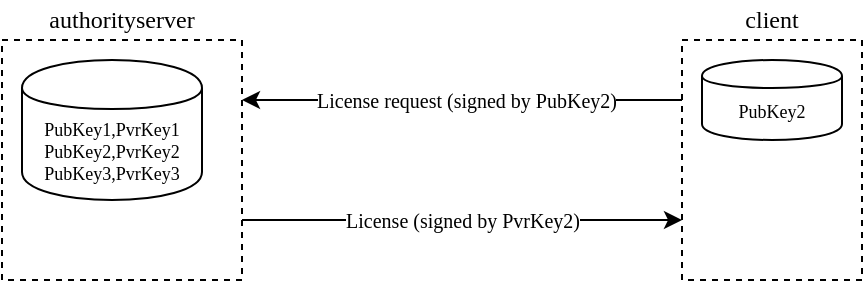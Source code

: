 <mxfile version="12.2.6" type="device" pages="1"><diagram id="M39tBPwUJslElx50xoXs" name="Page-1"><mxGraphModel dx="941" dy="517" grid="1" gridSize="10" guides="1" tooltips="1" connect="1" arrows="1" fold="1" page="1" pageScale="1" pageWidth="826" pageHeight="1169" math="0" shadow="0"><root><mxCell id="0"/><mxCell id="1" parent="0"/><mxCell id="X1Ja61XiFEj5mHiCu6dG-1" value="" style="rounded=0;whiteSpace=wrap;html=1;fillColor=none;dashed=1;fontFamily=Times New Roman;" vertex="1" parent="1"><mxGeometry x="40" y="40" width="120" height="120" as="geometry"/></mxCell><mxCell id="X1Ja61XiFEj5mHiCu6dG-2" value="" style="rounded=0;whiteSpace=wrap;html=1;fillColor=none;dashed=1;fontFamily=Times New Roman;" vertex="1" parent="1"><mxGeometry x="380" y="40" width="90" height="120" as="geometry"/></mxCell><mxCell id="X1Ja61XiFEj5mHiCu6dG-3" value="" style="endArrow=classic;html=1;exitX=0;exitY=0.25;exitDx=0;exitDy=0;entryX=1;entryY=0.25;entryDx=0;entryDy=0;fontFamily=Times New Roman;" edge="1" parent="1" source="X1Ja61XiFEj5mHiCu6dG-2" target="X1Ja61XiFEj5mHiCu6dG-1"><mxGeometry width="50" height="50" relative="1" as="geometry"><mxPoint x="40" y="290" as="sourcePoint"/><mxPoint x="90" y="240" as="targetPoint"/></mxGeometry></mxCell><mxCell id="X1Ja61XiFEj5mHiCu6dG-5" value="License request (signed by PubKey2)" style="text;html=1;resizable=0;points=[];align=center;verticalAlign=middle;labelBackgroundColor=#ffffff;fontSize=10;fontFamily=Times New Roman;" vertex="1" connectable="0" parent="X1Ja61XiFEj5mHiCu6dG-3"><mxGeometry x="0.179" y="-1" relative="1" as="geometry"><mxPoint x="21.5" y="1" as="offset"/></mxGeometry></mxCell><mxCell id="X1Ja61XiFEj5mHiCu6dG-11" value="&lt;div style=&quot;font-size: 9px&quot;&gt;&lt;font style=&quot;font-size: 9px&quot;&gt;PubKey1,PvrKey1&lt;br&gt;PubKey2,PvrKey2&lt;/font&gt;&lt;font style=&quot;font-size: 9px&quot;&gt;&lt;br&gt;PubKey3,PvrKey3&lt;/font&gt;&lt;/div&gt;" style="shape=cylinder;whiteSpace=wrap;html=1;boundedLbl=1;backgroundOutline=1;fillColor=none;fontFamily=Times New Roman;" vertex="1" parent="1"><mxGeometry x="50" y="50" width="90" height="70" as="geometry"/></mxCell><mxCell id="X1Ja61XiFEj5mHiCu6dG-12" value="&lt;div style=&quot;font-size: 9px&quot;&gt;&lt;font style=&quot;font-size: 9px&quot;&gt;PubKey2&lt;/font&gt;&lt;/div&gt;" style="shape=cylinder;whiteSpace=wrap;html=1;boundedLbl=1;backgroundOutline=1;fillColor=none;fontFamily=Times New Roman;" vertex="1" parent="1"><mxGeometry x="390" y="50" width="70" height="40" as="geometry"/></mxCell><mxCell id="X1Ja61XiFEj5mHiCu6dG-13" value="authorityserver" style="text;html=1;strokeColor=none;fillColor=none;align=center;verticalAlign=middle;whiteSpace=wrap;rounded=0;fontFamily=Times New Roman;" vertex="1" parent="1"><mxGeometry x="40" y="20" width="120" height="20" as="geometry"/></mxCell><mxCell id="X1Ja61XiFEj5mHiCu6dG-14" value="client" style="text;html=1;strokeColor=none;fillColor=none;align=center;verticalAlign=middle;whiteSpace=wrap;rounded=0;fontFamily=Times New Roman;" vertex="1" parent="1"><mxGeometry x="380" y="20" width="90" height="20" as="geometry"/></mxCell><mxCell id="X1Ja61XiFEj5mHiCu6dG-15" value="" style="endArrow=classic;html=1;exitX=1;exitY=0.75;exitDx=0;exitDy=0;entryX=0;entryY=0.75;entryDx=0;entryDy=0;fontFamily=Times New Roman;" edge="1" parent="1" source="X1Ja61XiFEj5mHiCu6dG-1" target="X1Ja61XiFEj5mHiCu6dG-2"><mxGeometry width="50" height="50" relative="1" as="geometry"><mxPoint x="40" y="270" as="sourcePoint"/><mxPoint x="90" y="220" as="targetPoint"/></mxGeometry></mxCell><mxCell id="X1Ja61XiFEj5mHiCu6dG-16" value="License (signed by PvrKey2)" style="text;html=1;resizable=0;points=[];align=center;verticalAlign=middle;labelBackgroundColor=#ffffff;fontSize=10;fontFamily=Times New Roman;" vertex="1" connectable="0" parent="X1Ja61XiFEj5mHiCu6dG-15"><mxGeometry x="0.082" y="-2" relative="1" as="geometry"><mxPoint x="-9.5" y="-2" as="offset"/></mxGeometry></mxCell></root></mxGraphModel></diagram></mxfile>